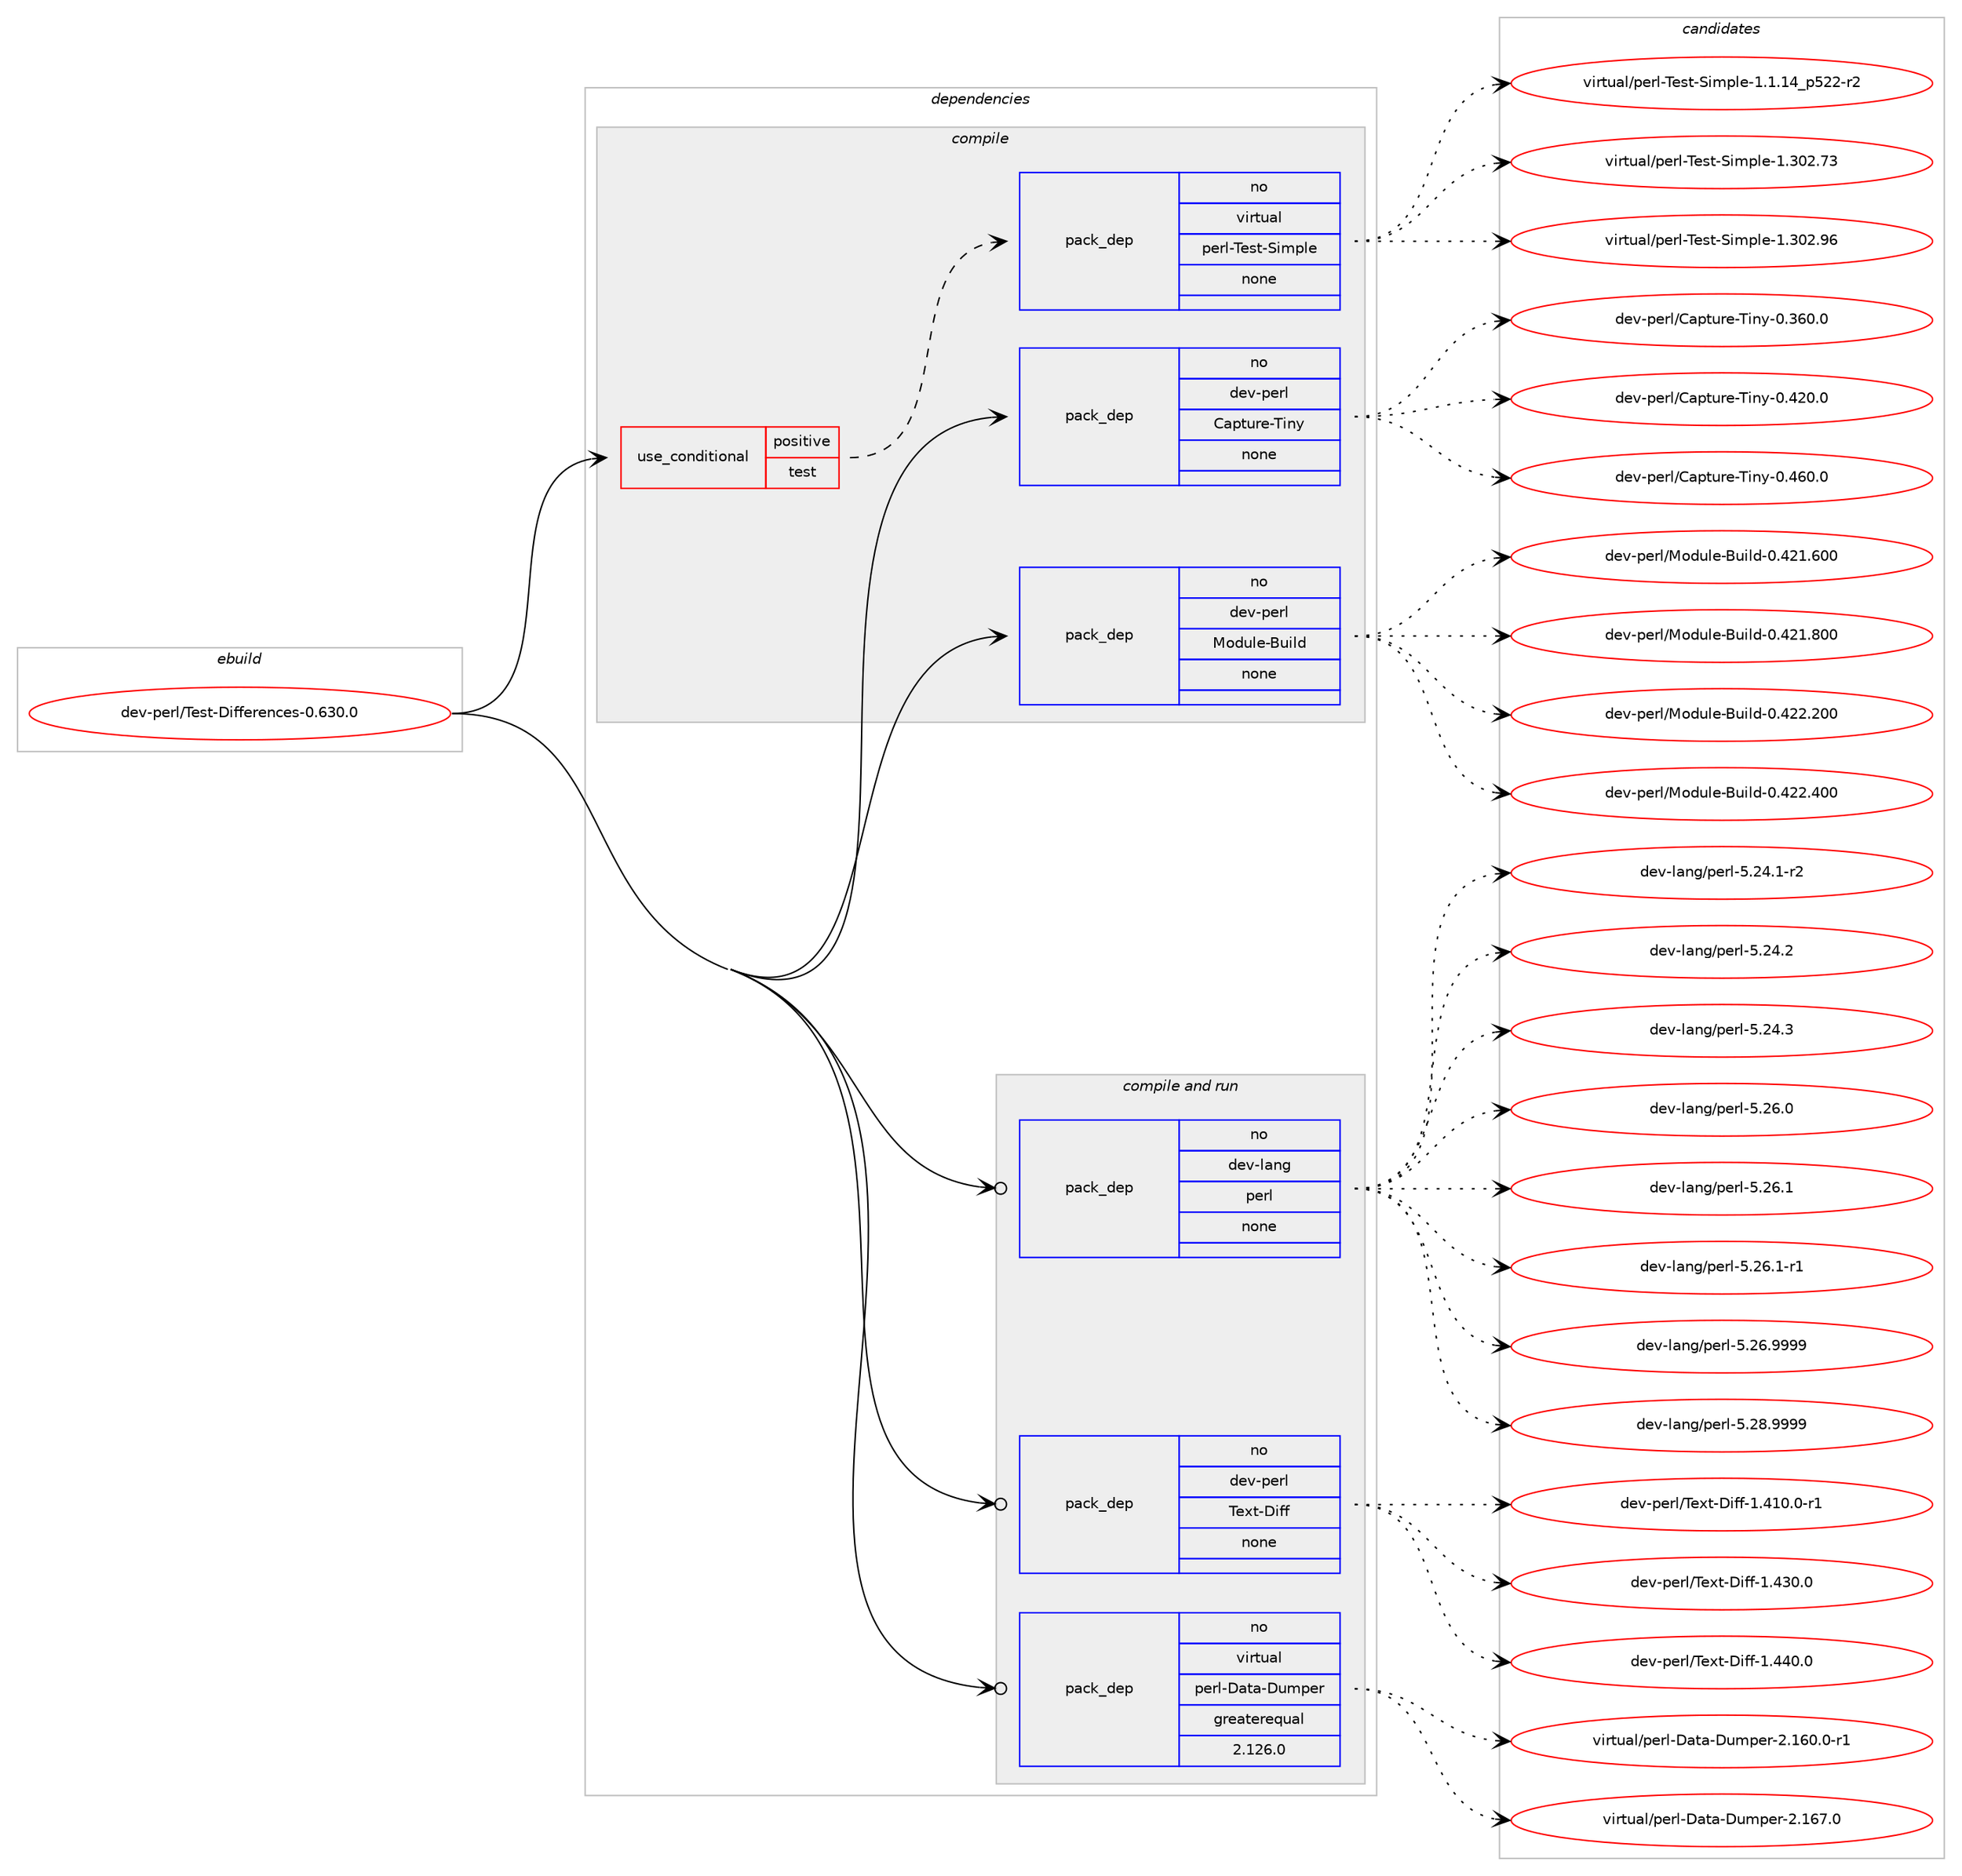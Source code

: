 digraph prolog {

# *************
# Graph options
# *************

newrank=true;
concentrate=true;
compound=true;
graph [rankdir=LR,fontname=Helvetica,fontsize=10,ranksep=1.5];#, ranksep=2.5, nodesep=0.2];
edge  [arrowhead=vee];
node  [fontname=Helvetica,fontsize=10];

# **********
# The ebuild
# **********

subgraph cluster_leftcol {
color=gray;
rank=same;
label=<<i>ebuild</i>>;
id [label="dev-perl/Test-Differences-0.630.0", color=red, width=4, href="../dev-perl/Test-Differences-0.630.0.svg"];
}

# ****************
# The dependencies
# ****************

subgraph cluster_midcol {
color=gray;
label=<<i>dependencies</i>>;
subgraph cluster_compile {
fillcolor="#eeeeee";
style=filled;
label=<<i>compile</i>>;
subgraph cond28075 {
dependency139219 [label=<<TABLE BORDER="0" CELLBORDER="1" CELLSPACING="0" CELLPADDING="4"><TR><TD ROWSPAN="3" CELLPADDING="10">use_conditional</TD></TR><TR><TD>positive</TD></TR><TR><TD>test</TD></TR></TABLE>>, shape=none, color=red];
subgraph pack107451 {
dependency139220 [label=<<TABLE BORDER="0" CELLBORDER="1" CELLSPACING="0" CELLPADDING="4" WIDTH="220"><TR><TD ROWSPAN="6" CELLPADDING="30">pack_dep</TD></TR><TR><TD WIDTH="110">no</TD></TR><TR><TD>virtual</TD></TR><TR><TD>perl-Test-Simple</TD></TR><TR><TD>none</TD></TR><TR><TD></TD></TR></TABLE>>, shape=none, color=blue];
}
dependency139219:e -> dependency139220:w [weight=20,style="dashed",arrowhead="vee"];
}
id:e -> dependency139219:w [weight=20,style="solid",arrowhead="vee"];
subgraph pack107452 {
dependency139221 [label=<<TABLE BORDER="0" CELLBORDER="1" CELLSPACING="0" CELLPADDING="4" WIDTH="220"><TR><TD ROWSPAN="6" CELLPADDING="30">pack_dep</TD></TR><TR><TD WIDTH="110">no</TD></TR><TR><TD>dev-perl</TD></TR><TR><TD>Capture-Tiny</TD></TR><TR><TD>none</TD></TR><TR><TD></TD></TR></TABLE>>, shape=none, color=blue];
}
id:e -> dependency139221:w [weight=20,style="solid",arrowhead="vee"];
subgraph pack107453 {
dependency139222 [label=<<TABLE BORDER="0" CELLBORDER="1" CELLSPACING="0" CELLPADDING="4" WIDTH="220"><TR><TD ROWSPAN="6" CELLPADDING="30">pack_dep</TD></TR><TR><TD WIDTH="110">no</TD></TR><TR><TD>dev-perl</TD></TR><TR><TD>Module-Build</TD></TR><TR><TD>none</TD></TR><TR><TD></TD></TR></TABLE>>, shape=none, color=blue];
}
id:e -> dependency139222:w [weight=20,style="solid",arrowhead="vee"];
}
subgraph cluster_compileandrun {
fillcolor="#eeeeee";
style=filled;
label=<<i>compile and run</i>>;
subgraph pack107454 {
dependency139223 [label=<<TABLE BORDER="0" CELLBORDER="1" CELLSPACING="0" CELLPADDING="4" WIDTH="220"><TR><TD ROWSPAN="6" CELLPADDING="30">pack_dep</TD></TR><TR><TD WIDTH="110">no</TD></TR><TR><TD>dev-lang</TD></TR><TR><TD>perl</TD></TR><TR><TD>none</TD></TR><TR><TD></TD></TR></TABLE>>, shape=none, color=blue];
}
id:e -> dependency139223:w [weight=20,style="solid",arrowhead="odotvee"];
subgraph pack107455 {
dependency139224 [label=<<TABLE BORDER="0" CELLBORDER="1" CELLSPACING="0" CELLPADDING="4" WIDTH="220"><TR><TD ROWSPAN="6" CELLPADDING="30">pack_dep</TD></TR><TR><TD WIDTH="110">no</TD></TR><TR><TD>dev-perl</TD></TR><TR><TD>Text-Diff</TD></TR><TR><TD>none</TD></TR><TR><TD></TD></TR></TABLE>>, shape=none, color=blue];
}
id:e -> dependency139224:w [weight=20,style="solid",arrowhead="odotvee"];
subgraph pack107456 {
dependency139225 [label=<<TABLE BORDER="0" CELLBORDER="1" CELLSPACING="0" CELLPADDING="4" WIDTH="220"><TR><TD ROWSPAN="6" CELLPADDING="30">pack_dep</TD></TR><TR><TD WIDTH="110">no</TD></TR><TR><TD>virtual</TD></TR><TR><TD>perl-Data-Dumper</TD></TR><TR><TD>greaterequal</TD></TR><TR><TD>2.126.0</TD></TR></TABLE>>, shape=none, color=blue];
}
id:e -> dependency139225:w [weight=20,style="solid",arrowhead="odotvee"];
}
subgraph cluster_run {
fillcolor="#eeeeee";
style=filled;
label=<<i>run</i>>;
}
}

# **************
# The candidates
# **************

subgraph cluster_choices {
rank=same;
color=gray;
label=<<i>candidates</i>>;

subgraph choice107451 {
color=black;
nodesep=1;
choice11810511411611797108471121011141084584101115116458310510911210810145494649464952951125350504511450 [label="virtual/perl-Test-Simple-1.1.14_p522-r2", color=red, width=4,href="../virtual/perl-Test-Simple-1.1.14_p522-r2.svg"];
choice118105114116117971084711210111410845841011151164583105109112108101454946514850465551 [label="virtual/perl-Test-Simple-1.302.73", color=red, width=4,href="../virtual/perl-Test-Simple-1.302.73.svg"];
choice118105114116117971084711210111410845841011151164583105109112108101454946514850465754 [label="virtual/perl-Test-Simple-1.302.96", color=red, width=4,href="../virtual/perl-Test-Simple-1.302.96.svg"];
dependency139220:e -> choice11810511411611797108471121011141084584101115116458310510911210810145494649464952951125350504511450:w [style=dotted,weight="100"];
dependency139220:e -> choice118105114116117971084711210111410845841011151164583105109112108101454946514850465551:w [style=dotted,weight="100"];
dependency139220:e -> choice118105114116117971084711210111410845841011151164583105109112108101454946514850465754:w [style=dotted,weight="100"];
}
subgraph choice107452 {
color=black;
nodesep=1;
choice1001011184511210111410847679711211611711410145841051101214548465154484648 [label="dev-perl/Capture-Tiny-0.360.0", color=red, width=4,href="../dev-perl/Capture-Tiny-0.360.0.svg"];
choice1001011184511210111410847679711211611711410145841051101214548465250484648 [label="dev-perl/Capture-Tiny-0.420.0", color=red, width=4,href="../dev-perl/Capture-Tiny-0.420.0.svg"];
choice1001011184511210111410847679711211611711410145841051101214548465254484648 [label="dev-perl/Capture-Tiny-0.460.0", color=red, width=4,href="../dev-perl/Capture-Tiny-0.460.0.svg"];
dependency139221:e -> choice1001011184511210111410847679711211611711410145841051101214548465154484648:w [style=dotted,weight="100"];
dependency139221:e -> choice1001011184511210111410847679711211611711410145841051101214548465250484648:w [style=dotted,weight="100"];
dependency139221:e -> choice1001011184511210111410847679711211611711410145841051101214548465254484648:w [style=dotted,weight="100"];
}
subgraph choice107453 {
color=black;
nodesep=1;
choice100101118451121011141084777111100117108101456611710510810045484652504946544848 [label="dev-perl/Module-Build-0.421.600", color=red, width=4,href="../dev-perl/Module-Build-0.421.600.svg"];
choice100101118451121011141084777111100117108101456611710510810045484652504946564848 [label="dev-perl/Module-Build-0.421.800", color=red, width=4,href="../dev-perl/Module-Build-0.421.800.svg"];
choice100101118451121011141084777111100117108101456611710510810045484652505046504848 [label="dev-perl/Module-Build-0.422.200", color=red, width=4,href="../dev-perl/Module-Build-0.422.200.svg"];
choice100101118451121011141084777111100117108101456611710510810045484652505046524848 [label="dev-perl/Module-Build-0.422.400", color=red, width=4,href="../dev-perl/Module-Build-0.422.400.svg"];
dependency139222:e -> choice100101118451121011141084777111100117108101456611710510810045484652504946544848:w [style=dotted,weight="100"];
dependency139222:e -> choice100101118451121011141084777111100117108101456611710510810045484652504946564848:w [style=dotted,weight="100"];
dependency139222:e -> choice100101118451121011141084777111100117108101456611710510810045484652505046504848:w [style=dotted,weight="100"];
dependency139222:e -> choice100101118451121011141084777111100117108101456611710510810045484652505046524848:w [style=dotted,weight="100"];
}
subgraph choice107454 {
color=black;
nodesep=1;
choice100101118451089711010347112101114108455346505246494511450 [label="dev-lang/perl-5.24.1-r2", color=red, width=4,href="../dev-lang/perl-5.24.1-r2.svg"];
choice10010111845108971101034711210111410845534650524650 [label="dev-lang/perl-5.24.2", color=red, width=4,href="../dev-lang/perl-5.24.2.svg"];
choice10010111845108971101034711210111410845534650524651 [label="dev-lang/perl-5.24.3", color=red, width=4,href="../dev-lang/perl-5.24.3.svg"];
choice10010111845108971101034711210111410845534650544648 [label="dev-lang/perl-5.26.0", color=red, width=4,href="../dev-lang/perl-5.26.0.svg"];
choice10010111845108971101034711210111410845534650544649 [label="dev-lang/perl-5.26.1", color=red, width=4,href="../dev-lang/perl-5.26.1.svg"];
choice100101118451089711010347112101114108455346505446494511449 [label="dev-lang/perl-5.26.1-r1", color=red, width=4,href="../dev-lang/perl-5.26.1-r1.svg"];
choice10010111845108971101034711210111410845534650544657575757 [label="dev-lang/perl-5.26.9999", color=red, width=4,href="../dev-lang/perl-5.26.9999.svg"];
choice10010111845108971101034711210111410845534650564657575757 [label="dev-lang/perl-5.28.9999", color=red, width=4,href="../dev-lang/perl-5.28.9999.svg"];
dependency139223:e -> choice100101118451089711010347112101114108455346505246494511450:w [style=dotted,weight="100"];
dependency139223:e -> choice10010111845108971101034711210111410845534650524650:w [style=dotted,weight="100"];
dependency139223:e -> choice10010111845108971101034711210111410845534650524651:w [style=dotted,weight="100"];
dependency139223:e -> choice10010111845108971101034711210111410845534650544648:w [style=dotted,weight="100"];
dependency139223:e -> choice10010111845108971101034711210111410845534650544649:w [style=dotted,weight="100"];
dependency139223:e -> choice100101118451089711010347112101114108455346505446494511449:w [style=dotted,weight="100"];
dependency139223:e -> choice10010111845108971101034711210111410845534650544657575757:w [style=dotted,weight="100"];
dependency139223:e -> choice10010111845108971101034711210111410845534650564657575757:w [style=dotted,weight="100"];
}
subgraph choice107455 {
color=black;
nodesep=1;
choice100101118451121011141084784101120116456810510210245494652494846484511449 [label="dev-perl/Text-Diff-1.410.0-r1", color=red, width=4,href="../dev-perl/Text-Diff-1.410.0-r1.svg"];
choice10010111845112101114108478410112011645681051021024549465251484648 [label="dev-perl/Text-Diff-1.430.0", color=red, width=4,href="../dev-perl/Text-Diff-1.430.0.svg"];
choice10010111845112101114108478410112011645681051021024549465252484648 [label="dev-perl/Text-Diff-1.440.0", color=red, width=4,href="../dev-perl/Text-Diff-1.440.0.svg"];
dependency139224:e -> choice100101118451121011141084784101120116456810510210245494652494846484511449:w [style=dotted,weight="100"];
dependency139224:e -> choice10010111845112101114108478410112011645681051021024549465251484648:w [style=dotted,weight="100"];
dependency139224:e -> choice10010111845112101114108478410112011645681051021024549465252484648:w [style=dotted,weight="100"];
}
subgraph choice107456 {
color=black;
nodesep=1;
choice118105114116117971084711210111410845689711697456811710911210111445504649544846484511449 [label="virtual/perl-Data-Dumper-2.160.0-r1", color=red, width=4,href="../virtual/perl-Data-Dumper-2.160.0-r1.svg"];
choice11810511411611797108471121011141084568971169745681171091121011144550464954554648 [label="virtual/perl-Data-Dumper-2.167.0", color=red, width=4,href="../virtual/perl-Data-Dumper-2.167.0.svg"];
dependency139225:e -> choice118105114116117971084711210111410845689711697456811710911210111445504649544846484511449:w [style=dotted,weight="100"];
dependency139225:e -> choice11810511411611797108471121011141084568971169745681171091121011144550464954554648:w [style=dotted,weight="100"];
}
}

}
